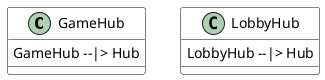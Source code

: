 @startuml
skinparam backgroundColor transparent
skinparam classAttributeIconSize 0
skinparam class {
  BackgroundColor white
  ArrowColor black
  BorderColor black
}
class GameHub {
GameHub --|> Hub
}
class LobbyHub {
LobbyHub --|> Hub
}
@enduml
